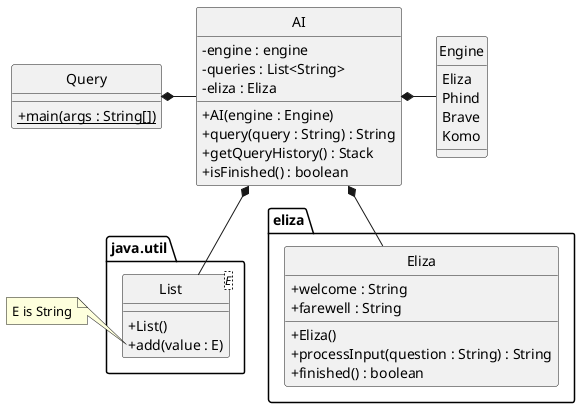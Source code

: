 @startuml
skinparam classAttributeIconSize 0
set separator none
hide circle

class Query {
 +{static} main(args : String[])
}

enum Engine {
 Eliza
 Phind
 Brave
 Komo
}

class AI {
  - engine : engine
  - queries : List<String>
  - eliza : Eliza
  + AI(engine : Engine)
  + query(query : String) : String
  + getQueryHistory() : Stack
  + isFinished() : boolean
}

package java.util {
class List <E> {
 + List()
 + add(value : E)
}
}

Note left of List::add
 E is String
end note

package eliza {
class Eliza {
 + welcome : String
 + farewell : String
 + Eliza()
 + processInput(question : String) : String
 + finished() : boolean
}
}

Query *- AI
AI *- Engine
AI *-- List
AI *-- Eliza
@enduml
